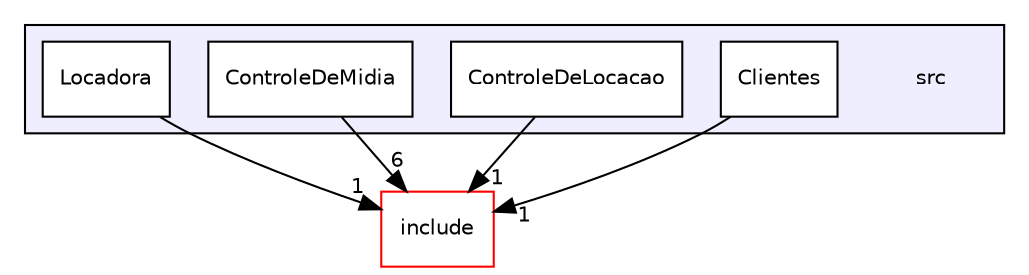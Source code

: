 digraph "src" {
  compound=true
  node [ fontsize="10", fontname="Helvetica"];
  edge [ labelfontsize="10", labelfontname="Helvetica"];
  subgraph clusterdir_68267d1309a1af8e8297ef4c3efbcdba {
    graph [ bgcolor="#eeeeff", pencolor="black", label="" URL="dir_68267d1309a1af8e8297ef4c3efbcdba.html"];
    dir_68267d1309a1af8e8297ef4c3efbcdba [shape=plaintext label="src"];
  dir_81c23117090b955391dc7ace2f8772ae [shape=box label="Clientes" fillcolor="white" style="filled" URL="dir_81c23117090b955391dc7ace2f8772ae.html"];
  dir_3e0645602e8ba7a1beb456223132d255 [shape=box label="ControleDeLocacao" fillcolor="white" style="filled" URL="dir_3e0645602e8ba7a1beb456223132d255.html"];
  dir_761b184ee38993b3c2917a9cdc93402d [shape=box label="ControleDeMidia" fillcolor="white" style="filled" URL="dir_761b184ee38993b3c2917a9cdc93402d.html"];
  dir_9fa6cd638e9abab962eded7a908002f1 [shape=box label="Locadora" fillcolor="white" style="filled" URL="dir_9fa6cd638e9abab962eded7a908002f1.html"];
  }
  dir_d44c64559bbebec7f509842c48db8b23 [shape=box label="include" fillcolor="white" style="filled" color="red" URL="dir_d44c64559bbebec7f509842c48db8b23.html"];
  dir_761b184ee38993b3c2917a9cdc93402d->dir_d44c64559bbebec7f509842c48db8b23 [headlabel="6", labeldistance=1.5 headhref="dir_000008_000000.html"];
  dir_9fa6cd638e9abab962eded7a908002f1->dir_d44c64559bbebec7f509842c48db8b23 [headlabel="1", labeldistance=1.5 headhref="dir_000009_000000.html"];
  dir_3e0645602e8ba7a1beb456223132d255->dir_d44c64559bbebec7f509842c48db8b23 [headlabel="1", labeldistance=1.5 headhref="dir_000007_000000.html"];
  dir_81c23117090b955391dc7ace2f8772ae->dir_d44c64559bbebec7f509842c48db8b23 [headlabel="1", labeldistance=1.5 headhref="dir_000006_000000.html"];
}
